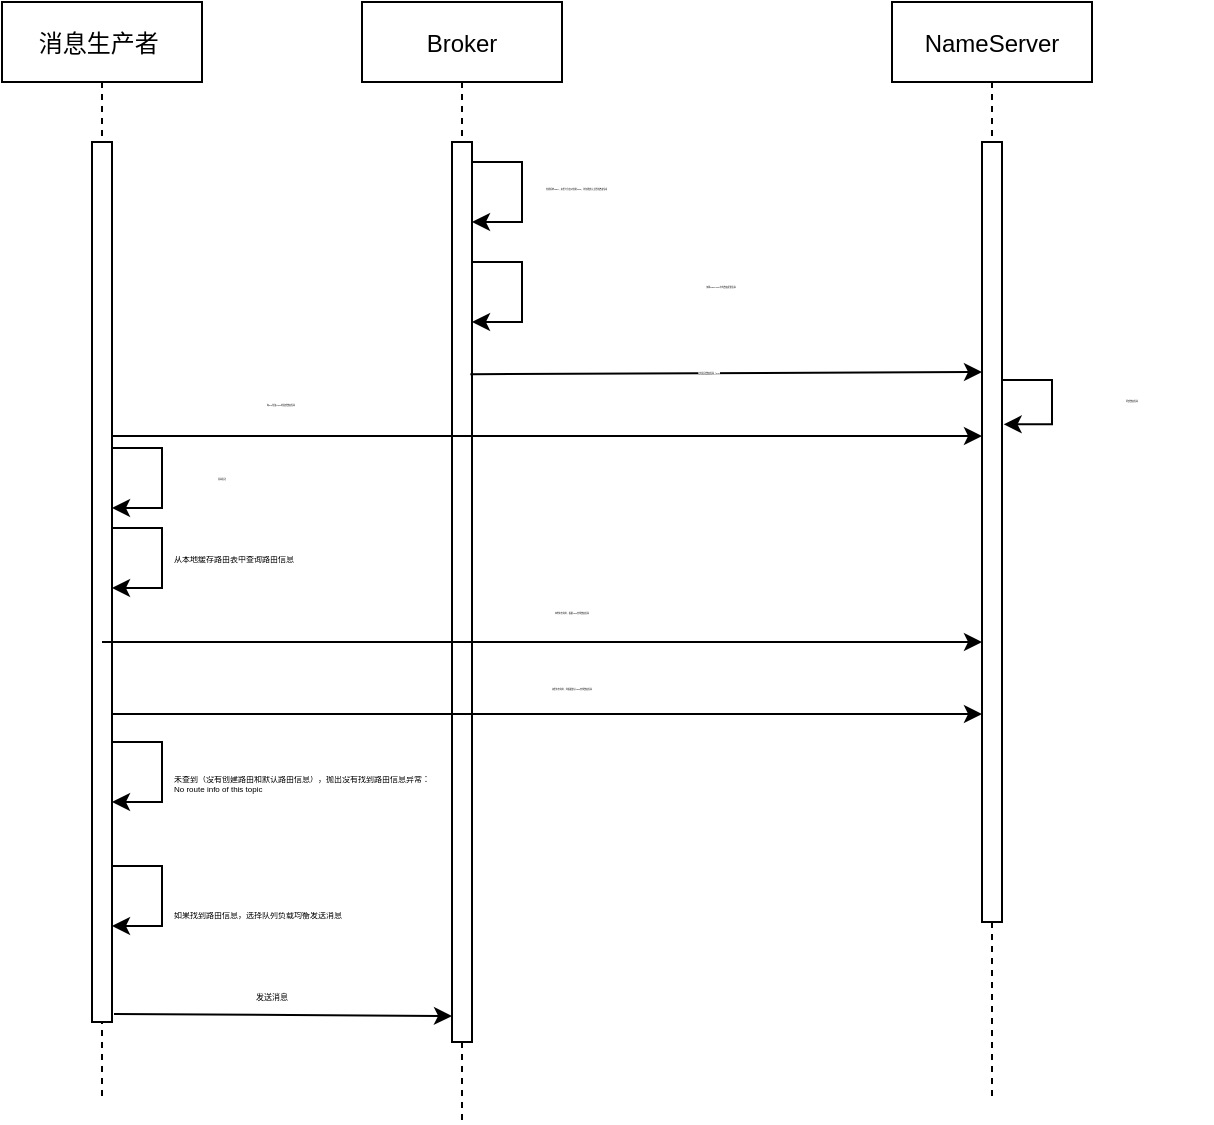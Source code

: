 <mxfile version="17.0.0" type="device"><diagram id="kgpKYQtTHZ0yAKxKKP6v" name="Page-1"><mxGraphModel dx="981" dy="579" grid="0" gridSize="10" guides="1" tooltips="1" connect="1" arrows="1" fold="1" page="1" pageScale="1" pageWidth="850" pageHeight="1100" math="0" shadow="0"><root><mxCell id="0"/><mxCell id="1" parent="0"/><mxCell id="3nuBFxr9cyL0pnOWT2aG-1" value="消息生产者 " style="shape=umlLifeline;perimeter=lifelinePerimeter;container=1;collapsible=0;recursiveResize=0;rounded=0;shadow=0;strokeWidth=1;" parent="1" vertex="1"><mxGeometry x="120" y="80" width="100" height="550" as="geometry"/></mxCell><mxCell id="3nuBFxr9cyL0pnOWT2aG-2" value="" style="points=[];perimeter=orthogonalPerimeter;rounded=0;shadow=0;strokeWidth=1;" parent="3nuBFxr9cyL0pnOWT2aG-1" vertex="1"><mxGeometry x="45" y="70" width="10" height="440" as="geometry"/></mxCell><mxCell id="rwPjlAIwZu43dLSihD5g-22" value="" style="endArrow=classic;html=1;rounded=0;edgeStyle=elbowEdgeStyle;strokeWidth=1;" edge="1" parent="3nuBFxr9cyL0pnOWT2aG-1"><mxGeometry width="50" height="50" relative="1" as="geometry"><mxPoint x="55" y="223" as="sourcePoint"/><mxPoint x="55" y="253" as="targetPoint"/><Array as="points"><mxPoint x="80" y="253"/><mxPoint x="70" y="253"/><mxPoint x="90" y="243"/></Array></mxGeometry></mxCell><mxCell id="rwPjlAIwZu43dLSihD5g-25" value="" style="endArrow=classic;html=1;rounded=0;edgeStyle=elbowEdgeStyle;strokeWidth=1;" edge="1" parent="3nuBFxr9cyL0pnOWT2aG-1"><mxGeometry width="50" height="50" relative="1" as="geometry"><mxPoint x="55" y="263" as="sourcePoint"/><mxPoint x="55" y="293" as="targetPoint"/><Array as="points"><mxPoint x="80" y="293"/><mxPoint x="70" y="293"/><mxPoint x="90" y="283"/></Array></mxGeometry></mxCell><mxCell id="rwPjlAIwZu43dLSihD5g-33" value="" style="endArrow=classic;html=1;rounded=0;edgeStyle=elbowEdgeStyle;strokeWidth=1;" edge="1" parent="3nuBFxr9cyL0pnOWT2aG-1"><mxGeometry width="50" height="50" relative="1" as="geometry"><mxPoint x="55" y="370.0" as="sourcePoint"/><mxPoint x="55" y="400" as="targetPoint"/><Array as="points"><mxPoint x="80" y="400"/><mxPoint x="70" y="400"/><mxPoint x="90" y="390"/></Array></mxGeometry></mxCell><mxCell id="rwPjlAIwZu43dLSihD5g-35" value="" style="endArrow=classic;html=1;rounded=0;edgeStyle=elbowEdgeStyle;strokeWidth=1;" edge="1" parent="3nuBFxr9cyL0pnOWT2aG-1"><mxGeometry width="50" height="50" relative="1" as="geometry"><mxPoint x="55" y="432" as="sourcePoint"/><mxPoint x="55" y="462" as="targetPoint"/><Array as="points"><mxPoint x="80" y="462"/><mxPoint x="70" y="462"/><mxPoint x="90" y="452"/></Array></mxGeometry></mxCell><mxCell id="3nuBFxr9cyL0pnOWT2aG-5" value="Broker" style="shape=umlLifeline;perimeter=lifelinePerimeter;container=1;collapsible=0;recursiveResize=0;rounded=0;shadow=0;strokeWidth=1;" parent="1" vertex="1"><mxGeometry x="300" y="80" width="100" height="560" as="geometry"/></mxCell><mxCell id="3nuBFxr9cyL0pnOWT2aG-6" value="" style="points=[];perimeter=orthogonalPerimeter;rounded=0;shadow=0;strokeWidth=1;" parent="3nuBFxr9cyL0pnOWT2aG-5" vertex="1"><mxGeometry x="45" y="70" width="10" height="450" as="geometry"/></mxCell><mxCell id="rwPjlAIwZu43dLSihD5g-3" value="" style="endArrow=classic;html=1;rounded=0;edgeStyle=elbowEdgeStyle;strokeWidth=1;" edge="1" parent="3nuBFxr9cyL0pnOWT2aG-5"><mxGeometry width="50" height="50" relative="1" as="geometry"><mxPoint x="55" y="80" as="sourcePoint"/><mxPoint x="55" y="110" as="targetPoint"/><Array as="points"><mxPoint x="80" y="110"/><mxPoint x="70" y="110"/><mxPoint x="90" y="100"/></Array></mxGeometry></mxCell><mxCell id="rwPjlAIwZu43dLSihD5g-14" value="" style="endArrow=classic;html=1;rounded=0;edgeStyle=elbowEdgeStyle;strokeWidth=1;" edge="1" parent="3nuBFxr9cyL0pnOWT2aG-5"><mxGeometry width="50" height="50" relative="1" as="geometry"><mxPoint x="55" y="130" as="sourcePoint"/><mxPoint x="55" y="160" as="targetPoint"/><Array as="points"><mxPoint x="80" y="160"/><mxPoint x="70" y="160"/><mxPoint x="90" y="150"/></Array></mxGeometry></mxCell><mxCell id="rwPjlAIwZu43dLSihD5g-21" value="&lt;span style=&quot;background-color: rgb(255 , 255 , 255)&quot;&gt;每30s拉取Topic的最新路由信息&lt;/span&gt;" style="text;html=1;strokeColor=none;fillColor=none;align=center;verticalAlign=middle;whiteSpace=wrap;rounded=0;fontSize=1;gradientColor=none;" vertex="1" parent="3nuBFxr9cyL0pnOWT2aG-5"><mxGeometry x="-109" y="186" width="137" height="30" as="geometry"/></mxCell><mxCell id="rwPjlAIwZu43dLSihD5g-1" value="NameServer" style="shape=umlLifeline;perimeter=lifelinePerimeter;container=1;collapsible=0;recursiveResize=0;rounded=0;shadow=0;strokeWidth=1;" vertex="1" parent="1"><mxGeometry x="565" y="80" width="100" height="550" as="geometry"/></mxCell><mxCell id="rwPjlAIwZu43dLSihD5g-2" value="" style="points=[];perimeter=orthogonalPerimeter;rounded=0;shadow=0;strokeWidth=1;" vertex="1" parent="rwPjlAIwZu43dLSihD5g-1"><mxGeometry x="45" y="70" width="10" height="390" as="geometry"/></mxCell><mxCell id="rwPjlAIwZu43dLSihD5g-17" value="" style="endArrow=classic;html=1;rounded=0;fontSize=1;strokeWidth=1;exitX=0.917;exitY=0.258;exitDx=0;exitDy=0;exitPerimeter=0;" edge="1" parent="rwPjlAIwZu43dLSihD5g-1" source="3nuBFxr9cyL0pnOWT2aG-6"><mxGeometry width="50" height="50" relative="1" as="geometry"><mxPoint x="-205" y="185" as="sourcePoint"/><mxPoint x="45" y="185" as="targetPoint"/></mxGeometry></mxCell><mxCell id="rwPjlAIwZu43dLSihD5g-18" value="定时发送路由信息（30s)" style="edgeLabel;html=1;align=center;verticalAlign=middle;resizable=0;points=[];fontSize=1;" vertex="1" connectable="0" parent="rwPjlAIwZu43dLSihD5g-17"><mxGeometry x="-0.126" y="2" relative="1" as="geometry"><mxPoint x="7" y="1" as="offset"/></mxGeometry></mxCell><mxCell id="rwPjlAIwZu43dLSihD5g-40" value="" style="endArrow=classic;html=1;rounded=0;edgeStyle=elbowEdgeStyle;strokeWidth=1;entryX=1.083;entryY=0.362;entryDx=0;entryDy=0;entryPerimeter=0;" edge="1" parent="rwPjlAIwZu43dLSihD5g-1" target="rwPjlAIwZu43dLSihD5g-2"><mxGeometry width="50" height="50" relative="1" as="geometry"><mxPoint x="55" y="189" as="sourcePoint"/><mxPoint x="55" y="219" as="targetPoint"/><Array as="points"><mxPoint x="80" y="219"/><mxPoint x="70" y="219"/><mxPoint x="90" y="209"/></Array></mxGeometry></mxCell><mxCell id="rwPjlAIwZu43dLSihD5g-13" value="&lt;p style=&quot;line-height: 1.5&quot;&gt;&lt;font style=&quot;font-size: 1px&quot;&gt;创建系统Topic，如果允许自动创建Topic，则创建默认主题的路由信息&lt;/font&gt;&lt;/p&gt;" style="text;html=1;strokeColor=none;fillColor=none;align=left;verticalAlign=middle;whiteSpace=wrap;rounded=0;fontSize=11;" vertex="1" parent="1"><mxGeometry x="390" y="150" width="186" height="40" as="geometry"/></mxCell><mxCell id="rwPjlAIwZu43dLSihD5g-16" value="加载topics.json中的路由配置信息" style="text;html=1;strokeColor=none;fillColor=none;align=center;verticalAlign=middle;whiteSpace=wrap;rounded=0;fontSize=1;" vertex="1" parent="1"><mxGeometry x="390" y="212" width="179" height="20" as="geometry"/></mxCell><mxCell id="rwPjlAIwZu43dLSihD5g-19" value="" style="endArrow=classic;html=1;rounded=0;fontSize=1;strokeWidth=1;" edge="1" parent="1"><mxGeometry width="50" height="50" relative="1" as="geometry"><mxPoint x="175" y="297" as="sourcePoint"/><mxPoint x="610" y="297" as="targetPoint"/></mxGeometry></mxCell><mxCell id="rwPjlAIwZu43dLSihD5g-23" value="消息发送" style="text;html=1;strokeColor=none;fillColor=none;align=center;verticalAlign=middle;whiteSpace=wrap;rounded=0;fontSize=1;" vertex="1" parent="1"><mxGeometry x="200" y="303" width="60" height="30" as="geometry"/></mxCell><mxCell id="rwPjlAIwZu43dLSihD5g-24" value="从本地缓存路由表中查询路由信息" style="text;strokeColor=none;fillColor=none;align=left;verticalAlign=middle;spacingLeft=4;spacingRight=4;overflow=hidden;points=[[0,0.5],[1,0.5]];portConstraint=eastwest;rotatable=0;rounded=0;fontSize=4;labelBackgroundColor=none;fontColor=default;whiteSpace=wrap;" vertex="1" parent="1"><mxGeometry x="200" y="339" width="110" height="40" as="geometry"/></mxCell><mxCell id="rwPjlAIwZu43dLSihD5g-28" value="&lt;span style=&quot;background-color: rgb(255 , 255 , 255)&quot;&gt;本地未查询到，根据topic查找路由信息&lt;/span&gt;" style="text;html=1;strokeColor=none;fillColor=none;align=center;verticalAlign=middle;whiteSpace=wrap;rounded=0;fontSize=1;gradientColor=none;" vertex="1" parent="1"><mxGeometry x="290" y="370" width="230" height="30" as="geometry"/></mxCell><mxCell id="rwPjlAIwZu43dLSihD5g-29" value="" style="endArrow=classic;html=1;rounded=0;fontSize=1;strokeWidth=1;" edge="1" parent="1"><mxGeometry width="50" height="50" relative="1" as="geometry"><mxPoint x="170" y="400" as="sourcePoint"/><mxPoint x="610" y="400" as="targetPoint"/></mxGeometry></mxCell><mxCell id="rwPjlAIwZu43dLSihD5g-31" value="" style="endArrow=classic;html=1;rounded=0;fontSize=1;strokeWidth=1;" edge="1" parent="1"><mxGeometry width="50" height="50" relative="1" as="geometry"><mxPoint x="175" y="436" as="sourcePoint"/><mxPoint x="610" y="436" as="targetPoint"/></mxGeometry></mxCell><mxCell id="rwPjlAIwZu43dLSihD5g-32" value="&lt;span style=&quot;background-color: rgb(255 , 255 , 255)&quot;&gt;如果未查询到，则根据默认topic查找路由信息&lt;/span&gt;" style="text;html=1;strokeColor=none;fillColor=none;align=center;verticalAlign=middle;whiteSpace=wrap;rounded=0;fontSize=1;gradientColor=none;" vertex="1" parent="1"><mxGeometry x="275" y="408" width="260" height="30" as="geometry"/></mxCell><mxCell id="rwPjlAIwZu43dLSihD5g-34" value="未查到（没有创建路由和默认路由信息），抛出没有找到路由信息异常：No route info of this topic" style="text;strokeColor=none;fillColor=none;align=left;verticalAlign=middle;spacingLeft=4;spacingRight=4;overflow=hidden;points=[[0,0.5],[1,0.5]];portConstraint=eastwest;rotatable=0;rounded=0;fontSize=4;labelBackgroundColor=none;fontColor=default;whiteSpace=wrap;" vertex="1" parent="1"><mxGeometry x="200" y="441" width="140" height="60" as="geometry"/></mxCell><mxCell id="rwPjlAIwZu43dLSihD5g-36" value="如果找到路由信息，选择队列负载均衡发送消息" style="text;strokeColor=none;fillColor=none;align=left;verticalAlign=middle;spacingLeft=4;spacingRight=4;overflow=hidden;points=[[0,0.5],[1,0.5]];portConstraint=eastwest;rotatable=0;rounded=0;fontSize=4;labelBackgroundColor=none;fontColor=default;whiteSpace=wrap;" vertex="1" parent="1"><mxGeometry x="199.5" y="512" width="130.5" height="50" as="geometry"/></mxCell><mxCell id="rwPjlAIwZu43dLSihD5g-37" value="" style="endArrow=classic;html=1;rounded=0;fontSize=4;fontColor=default;strokeWidth=1;" edge="1" parent="1"><mxGeometry width="50" height="50" relative="1" as="geometry"><mxPoint x="176" y="586" as="sourcePoint"/><mxPoint x="345" y="587" as="targetPoint"/></mxGeometry></mxCell><mxCell id="rwPjlAIwZu43dLSihD5g-38" value="发送消息" style="text;html=1;strokeColor=none;fillColor=none;align=center;verticalAlign=middle;whiteSpace=wrap;rounded=0;labelBackgroundColor=none;fontSize=4;fontColor=default;" vertex="1" parent="1"><mxGeometry x="225" y="563" width="60" height="30" as="geometry"/></mxCell><mxCell id="rwPjlAIwZu43dLSihD5g-41" value="更新路由信息" style="text;html=1;strokeColor=none;fillColor=none;align=center;verticalAlign=middle;whiteSpace=wrap;rounded=0;fontSize=1;" vertex="1" parent="1"><mxGeometry x="645" y="266" width="80" height="25" as="geometry"/></mxCell></root></mxGraphModel></diagram></mxfile>